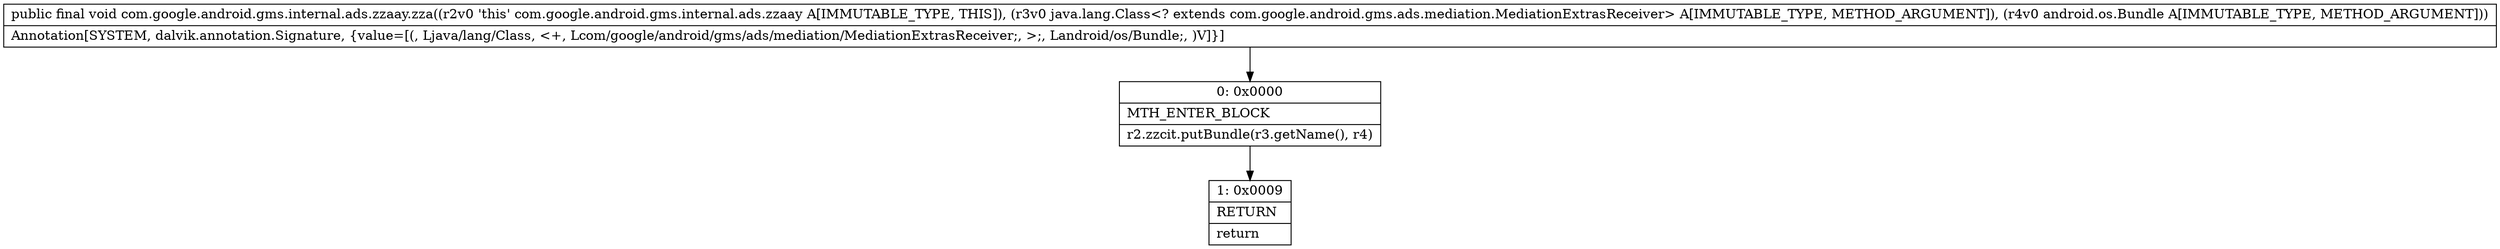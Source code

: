 digraph "CFG forcom.google.android.gms.internal.ads.zzaay.zza(Ljava\/lang\/Class;Landroid\/os\/Bundle;)V" {
Node_0 [shape=record,label="{0\:\ 0x0000|MTH_ENTER_BLOCK\l|r2.zzcit.putBundle(r3.getName(), r4)\l}"];
Node_1 [shape=record,label="{1\:\ 0x0009|RETURN\l|return\l}"];
MethodNode[shape=record,label="{public final void com.google.android.gms.internal.ads.zzaay.zza((r2v0 'this' com.google.android.gms.internal.ads.zzaay A[IMMUTABLE_TYPE, THIS]), (r3v0 java.lang.Class\<? extends com.google.android.gms.ads.mediation.MediationExtrasReceiver\> A[IMMUTABLE_TYPE, METHOD_ARGUMENT]), (r4v0 android.os.Bundle A[IMMUTABLE_TYPE, METHOD_ARGUMENT]))  | Annotation[SYSTEM, dalvik.annotation.Signature, \{value=[(, Ljava\/lang\/Class, \<+, Lcom\/google\/android\/gms\/ads\/mediation\/MediationExtrasReceiver;, \>;, Landroid\/os\/Bundle;, )V]\}]\l}"];
MethodNode -> Node_0;
Node_0 -> Node_1;
}

